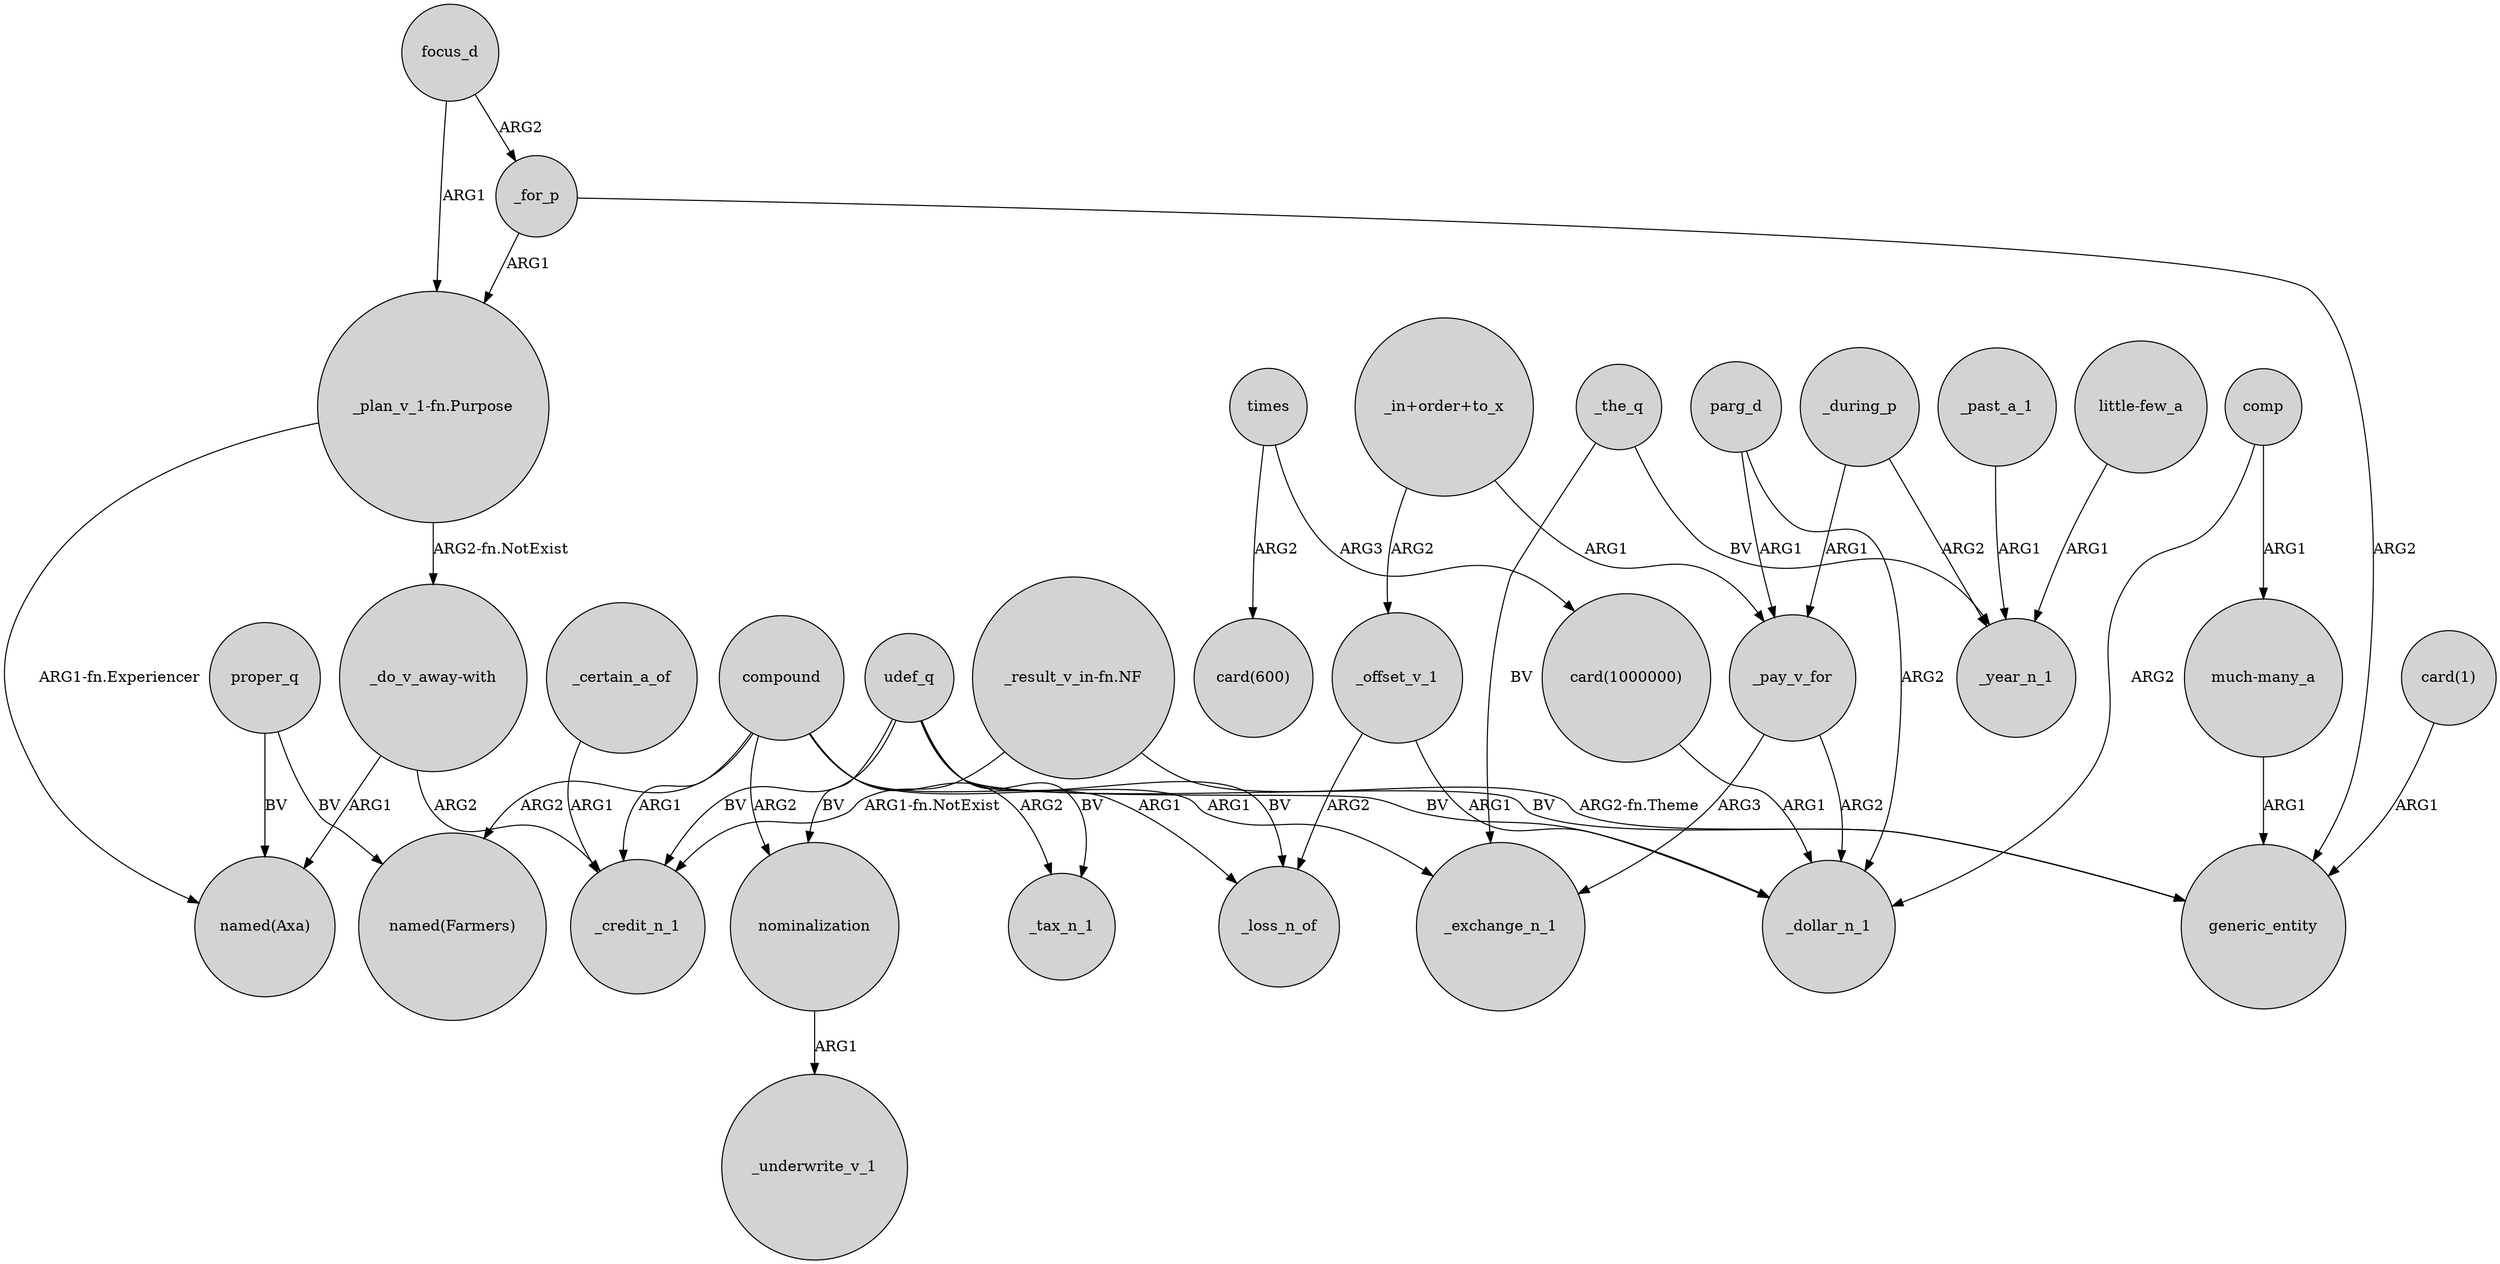 digraph {
	node [shape=circle style=filled]
	"_plan_v_1-fn.Purpose" -> "_do_v_away-with" [label="ARG2-fn.NotExist"]
	"card(1000000)" -> _dollar_n_1 [label=ARG1]
	focus_d -> "_plan_v_1-fn.Purpose" [label=ARG1]
	"_do_v_away-with" -> _credit_n_1 [label=ARG2]
	udef_q -> generic_entity [label=BV]
	_certain_a_of -> _credit_n_1 [label=ARG1]
	proper_q -> "named(Farmers)" [label=BV]
	_offset_v_1 -> _dollar_n_1 [label=ARG1]
	udef_q -> _credit_n_1 [label=BV]
	"_result_v_in-fn.NF" -> _credit_n_1 [label="ARG1-fn.NotExist"]
	"much-many_a" -> generic_entity [label=ARG1]
	"_plan_v_1-fn.Purpose" -> "named(Axa)" [label="ARG1-fn.Experiencer"]
	"_result_v_in-fn.NF" -> generic_entity [label="ARG2-fn.Theme"]
	_for_p -> generic_entity [label=ARG2]
	proper_q -> "named(Axa)" [label=BV]
	compound -> nominalization [label=ARG2]
	"_in+order+to_x" -> _offset_v_1 [label=ARG2]
	focus_d -> _for_p [label=ARG2]
	_pay_v_for -> _dollar_n_1 [label=ARG2]
	_past_a_1 -> _year_n_1 [label=ARG1]
	_offset_v_1 -> _loss_n_of [label=ARG2]
	udef_q -> _tax_n_1 [label=BV]
	_pay_v_for -> _exchange_n_1 [label=ARG3]
	"_in+order+to_x" -> _pay_v_for [label=ARG1]
	_for_p -> "_plan_v_1-fn.Purpose" [label=ARG1]
	_during_p -> _year_n_1 [label=ARG2]
	comp -> "much-many_a" [label=ARG1]
	compound -> _credit_n_1 [label=ARG1]
	compound -> _exchange_n_1 [label=ARG1]
	times -> "card(1000000)" [label=ARG3]
	_during_p -> _pay_v_for [label=ARG1]
	"little-few_a" -> _year_n_1 [label=ARG1]
	compound -> "named(Farmers)" [label=ARG2]
	udef_q -> nominalization [label=BV]
	_the_q -> _year_n_1 [label=BV]
	nominalization -> _underwrite_v_1 [label=ARG1]
	parg_d -> _dollar_n_1 [label=ARG2]
	"card(1)" -> generic_entity [label=ARG1]
	comp -> _dollar_n_1 [label=ARG2]
	compound -> _loss_n_of [label=ARG1]
	"_do_v_away-with" -> "named(Axa)" [label=ARG1]
	compound -> _tax_n_1 [label=ARG2]
	parg_d -> _pay_v_for [label=ARG1]
	_the_q -> _exchange_n_1 [label=BV]
	udef_q -> _dollar_n_1 [label=BV]
	udef_q -> _loss_n_of [label=BV]
	times -> "card(600)" [label=ARG2]
}

